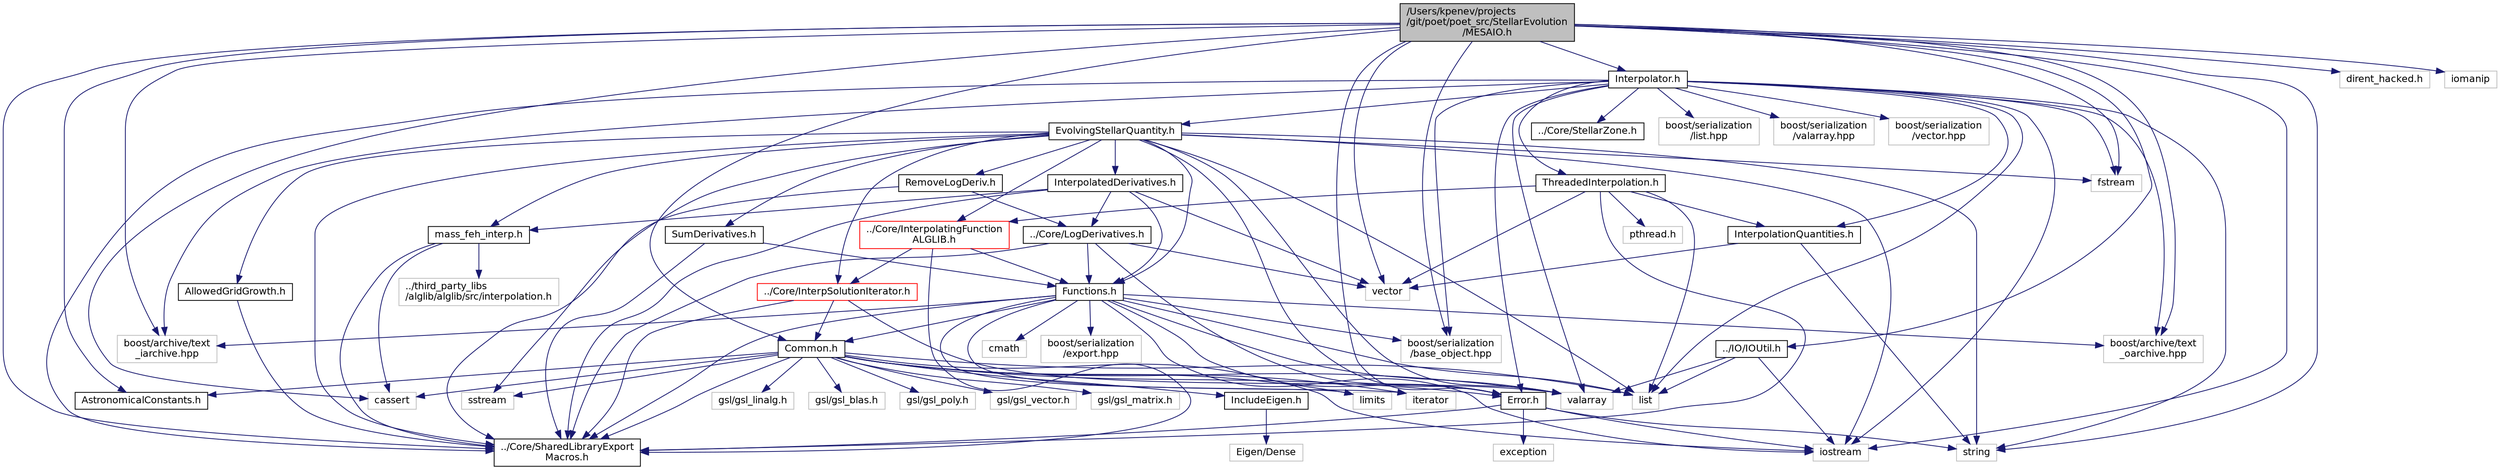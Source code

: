 digraph "/Users/kpenev/projects/git/poet/poet_src/StellarEvolution/MESAIO.h"
{
 // INTERACTIVE_SVG=YES
  edge [fontname="Helvetica",fontsize="12",labelfontname="Helvetica",labelfontsize="12"];
  node [fontname="Helvetica",fontsize="12",shape=record];
  Node0 [label="/Users/kpenev/projects\l/git/poet/poet_src/StellarEvolution\l/MESAIO.h",height=0.2,width=0.4,color="black", fillcolor="grey75", style="filled", fontcolor="black"];
  Node0 -> Node1 [color="midnightblue",fontsize="12",style="solid",fontname="Helvetica"];
  Node1 [label="../Core/SharedLibraryExport\lMacros.h",height=0.2,width=0.4,color="black", fillcolor="white", style="filled",URL="$SharedLibraryExportMacros_8h_source.html"];
  Node0 -> Node2 [color="midnightblue",fontsize="12",style="solid",fontname="Helvetica"];
  Node2 [label="Interpolator.h",height=0.2,width=0.4,color="black", fillcolor="white", style="filled",URL="$Interpolator_8h.html",tooltip="Defines the StellarEvolution class needed for interpolating among stellar evolution tracks..."];
  Node2 -> Node1 [color="midnightblue",fontsize="12",style="solid",fontname="Helvetica"];
  Node2 -> Node3 [color="midnightblue",fontsize="12",style="solid",fontname="Helvetica"];
  Node3 [label="EvolvingStellarQuantity.h",height=0.2,width=0.4,color="black", fillcolor="white", style="filled",URL="$EvolvingStellarQuantity_8h.html",tooltip="Declares a class implementing the intepolation of a single stellar quantity from stellar evolution tr..."];
  Node3 -> Node1 [color="midnightblue",fontsize="12",style="solid",fontname="Helvetica"];
  Node3 -> Node4 [color="midnightblue",fontsize="12",style="solid",fontname="Helvetica"];
  Node4 [label="AllowedGridGrowth.h",height=0.2,width=0.4,color="black", fillcolor="white", style="filled",URL="$AllowedGridGrowth_8h.html",tooltip="Declares & defines a class describing how the mass-[Fe/H] interpolation grid is allowed to grow..."];
  Node4 -> Node1 [color="midnightblue",fontsize="12",style="solid",fontname="Helvetica"];
  Node3 -> Node5 [color="midnightblue",fontsize="12",style="solid",fontname="Helvetica"];
  Node5 [label="RemoveLogDeriv.h",height=0.2,width=0.4,color="black", fillcolor="white", style="filled",URL="$RemoveLogDeriv_8h.html",tooltip="Declares a class to switch from logarithmic to linear derivative. "];
  Node5 -> Node1 [color="midnightblue",fontsize="12",style="solid",fontname="Helvetica"];
  Node5 -> Node6 [color="midnightblue",fontsize="12",style="solid",fontname="Helvetica"];
  Node6 [label="../Core/LogDerivatives.h",height=0.2,width=0.4,color="black", fillcolor="white", style="filled",URL="$LogDerivatives_8h.html",tooltip="Declares a class for differentiating functions of log(arg) w.r.t. arg. "];
  Node6 -> Node1 [color="midnightblue",fontsize="12",style="solid",fontname="Helvetica"];
  Node6 -> Node7 [color="midnightblue",fontsize="12",style="solid",fontname="Helvetica"];
  Node7 [label="Functions.h",height=0.2,width=0.4,color="black", fillcolor="white", style="filled",URL="$Functions_8h.html",tooltip="A hierarchy of classes representing functions. "];
  Node7 -> Node1 [color="midnightblue",fontsize="12",style="solid",fontname="Helvetica"];
  Node7 -> Node8 [color="midnightblue",fontsize="12",style="solid",fontname="Helvetica"];
  Node8 [label="Common.h",height=0.2,width=0.4,color="black", fillcolor="white", style="filled",URL="$Core_2Common_8h.html",tooltip="Declaration of some general purpose utilities. "];
  Node8 -> Node9 [color="midnightblue",fontsize="12",style="solid",fontname="Helvetica"];
  Node9 [label="list",height=0.2,width=0.4,color="grey75", fillcolor="white", style="filled"];
  Node8 -> Node10 [color="midnightblue",fontsize="12",style="solid",fontname="Helvetica"];
  Node10 [label="valarray",height=0.2,width=0.4,color="grey75", fillcolor="white", style="filled"];
  Node8 -> Node11 [color="midnightblue",fontsize="12",style="solid",fontname="Helvetica"];
  Node11 [label="limits",height=0.2,width=0.4,color="grey75", fillcolor="white", style="filled"];
  Node8 -> Node12 [color="midnightblue",fontsize="12",style="solid",fontname="Helvetica"];
  Node12 [label="sstream",height=0.2,width=0.4,color="grey75", fillcolor="white", style="filled"];
  Node8 -> Node13 [color="midnightblue",fontsize="12",style="solid",fontname="Helvetica"];
  Node13 [label="iostream",height=0.2,width=0.4,color="grey75", fillcolor="white", style="filled"];
  Node8 -> Node14 [color="midnightblue",fontsize="12",style="solid",fontname="Helvetica"];
  Node14 [label="iterator",height=0.2,width=0.4,color="grey75", fillcolor="white", style="filled"];
  Node8 -> Node15 [color="midnightblue",fontsize="12",style="solid",fontname="Helvetica"];
  Node15 [label="gsl/gsl_vector.h",height=0.2,width=0.4,color="grey75", fillcolor="white", style="filled"];
  Node8 -> Node16 [color="midnightblue",fontsize="12",style="solid",fontname="Helvetica"];
  Node16 [label="gsl/gsl_matrix.h",height=0.2,width=0.4,color="grey75", fillcolor="white", style="filled"];
  Node8 -> Node17 [color="midnightblue",fontsize="12",style="solid",fontname="Helvetica"];
  Node17 [label="gsl/gsl_linalg.h",height=0.2,width=0.4,color="grey75", fillcolor="white", style="filled"];
  Node8 -> Node18 [color="midnightblue",fontsize="12",style="solid",fontname="Helvetica"];
  Node18 [label="gsl/gsl_blas.h",height=0.2,width=0.4,color="grey75", fillcolor="white", style="filled"];
  Node8 -> Node19 [color="midnightblue",fontsize="12",style="solid",fontname="Helvetica"];
  Node19 [label="gsl/gsl_poly.h",height=0.2,width=0.4,color="grey75", fillcolor="white", style="filled"];
  Node8 -> Node20 [color="midnightblue",fontsize="12",style="solid",fontname="Helvetica"];
  Node20 [label="cassert",height=0.2,width=0.4,color="grey75", fillcolor="white", style="filled"];
  Node8 -> Node1 [color="midnightblue",fontsize="12",style="solid",fontname="Helvetica"];
  Node8 -> Node21 [color="midnightblue",fontsize="12",style="solid",fontname="Helvetica"];
  Node21 [label="Error.h",height=0.2,width=0.4,color="black", fillcolor="white", style="filled",URL="$Error_8h.html",tooltip="Defines the exception hierarchy used by this code. "];
  Node21 -> Node1 [color="midnightblue",fontsize="12",style="solid",fontname="Helvetica"];
  Node21 -> Node13 [color="midnightblue",fontsize="12",style="solid",fontname="Helvetica"];
  Node21 -> Node22 [color="midnightblue",fontsize="12",style="solid",fontname="Helvetica"];
  Node22 [label="exception",height=0.2,width=0.4,color="grey75", fillcolor="white", style="filled"];
  Node21 -> Node23 [color="midnightblue",fontsize="12",style="solid",fontname="Helvetica"];
  Node23 [label="string",height=0.2,width=0.4,color="grey75", fillcolor="white", style="filled"];
  Node8 -> Node24 [color="midnightblue",fontsize="12",style="solid",fontname="Helvetica"];
  Node24 [label="AstronomicalConstants.h",height=0.2,width=0.4,color="black", fillcolor="white", style="filled",URL="$AstronomicalConstants_8h.html",tooltip="Defines various astronomical constants. "];
  Node8 -> Node25 [color="midnightblue",fontsize="12",style="solid",fontname="Helvetica"];
  Node25 [label="IncludeEigen.h",height=0.2,width=0.4,color="black", fillcolor="white", style="filled",URL="$IncludeEigen_8h_source.html"];
  Node25 -> Node26 [color="midnightblue",fontsize="12",style="solid",fontname="Helvetica"];
  Node26 [label="Eigen/Dense",height=0.2,width=0.4,color="grey75", fillcolor="white", style="filled"];
  Node7 -> Node21 [color="midnightblue",fontsize="12",style="solid",fontname="Helvetica"];
  Node7 -> Node27 [color="midnightblue",fontsize="12",style="solid",fontname="Helvetica"];
  Node27 [label="cmath",height=0.2,width=0.4,color="grey75", fillcolor="white", style="filled"];
  Node7 -> Node11 [color="midnightblue",fontsize="12",style="solid",fontname="Helvetica"];
  Node7 -> Node10 [color="midnightblue",fontsize="12",style="solid",fontname="Helvetica"];
  Node7 -> Node9 [color="midnightblue",fontsize="12",style="solid",fontname="Helvetica"];
  Node7 -> Node14 [color="midnightblue",fontsize="12",style="solid",fontname="Helvetica"];
  Node7 -> Node13 [color="midnightblue",fontsize="12",style="solid",fontname="Helvetica"];
  Node7 -> Node28 [color="midnightblue",fontsize="12",style="solid",fontname="Helvetica"];
  Node28 [label="boost/serialization\l/base_object.hpp",height=0.2,width=0.4,color="grey75", fillcolor="white", style="filled"];
  Node7 -> Node29 [color="midnightblue",fontsize="12",style="solid",fontname="Helvetica"];
  Node29 [label="boost/archive/text\l_oarchive.hpp",height=0.2,width=0.4,color="grey75", fillcolor="white", style="filled"];
  Node7 -> Node30 [color="midnightblue",fontsize="12",style="solid",fontname="Helvetica"];
  Node30 [label="boost/archive/text\l_iarchive.hpp",height=0.2,width=0.4,color="grey75", fillcolor="white", style="filled"];
  Node7 -> Node31 [color="midnightblue",fontsize="12",style="solid",fontname="Helvetica"];
  Node31 [label="boost/serialization\l/export.hpp",height=0.2,width=0.4,color="grey75", fillcolor="white", style="filled"];
  Node6 -> Node21 [color="midnightblue",fontsize="12",style="solid",fontname="Helvetica"];
  Node6 -> Node32 [color="midnightblue",fontsize="12",style="solid",fontname="Helvetica"];
  Node32 [label="vector",height=0.2,width=0.4,color="grey75", fillcolor="white", style="filled"];
  Node3 -> Node33 [color="midnightblue",fontsize="12",style="solid",fontname="Helvetica"];
  Node33 [label="SumDerivatives.h",height=0.2,width=0.4,color="black", fillcolor="white", style="filled",URL="$SumDerivatives_8h.html",tooltip="Declares & defines a class for the derivative of a quantity which is the sum of two other quantities..."];
  Node33 -> Node1 [color="midnightblue",fontsize="12",style="solid",fontname="Helvetica"];
  Node33 -> Node7 [color="midnightblue",fontsize="12",style="solid",fontname="Helvetica"];
  Node3 -> Node34 [color="midnightblue",fontsize="12",style="solid",fontname="Helvetica"];
  Node34 [label="InterpolatedDerivatives.h",height=0.2,width=0.4,color="black", fillcolor="white", style="filled",URL="$InterpolatedDerivatives_8h_source.html"];
  Node34 -> Node1 [color="midnightblue",fontsize="12",style="solid",fontname="Helvetica"];
  Node34 -> Node35 [color="midnightblue",fontsize="12",style="solid",fontname="Helvetica"];
  Node35 [label="mass_feh_interp.h",height=0.2,width=0.4,color="black", fillcolor="white", style="filled",URL="$mass__feh__interp_8h.html",tooltip="Define a single function performing mass-[Fe/H] interpolations. "];
  Node35 -> Node1 [color="midnightblue",fontsize="12",style="solid",fontname="Helvetica"];
  Node35 -> Node36 [color="midnightblue",fontsize="12",style="solid",fontname="Helvetica"];
  Node36 [label="../third_party_libs\l/alglib/alglib/src/interpolation.h",height=0.2,width=0.4,color="grey75", fillcolor="white", style="filled"];
  Node35 -> Node20 [color="midnightblue",fontsize="12",style="solid",fontname="Helvetica"];
  Node34 -> Node6 [color="midnightblue",fontsize="12",style="solid",fontname="Helvetica"];
  Node34 -> Node7 [color="midnightblue",fontsize="12",style="solid",fontname="Helvetica"];
  Node34 -> Node32 [color="midnightblue",fontsize="12",style="solid",fontname="Helvetica"];
  Node3 -> Node35 [color="midnightblue",fontsize="12",style="solid",fontname="Helvetica"];
  Node3 -> Node7 [color="midnightblue",fontsize="12",style="solid",fontname="Helvetica"];
  Node3 -> Node37 [color="midnightblue",fontsize="12",style="solid",fontname="Helvetica"];
  Node37 [label="../Core/InterpSolutionIterator.h",height=0.2,width=0.4,color="red", fillcolor="white", style="filled",URL="$InterpSolutionIterator_8h_source.html"];
  Node37 -> Node1 [color="midnightblue",fontsize="12",style="solid",fontname="Helvetica"];
  Node37 -> Node8 [color="midnightblue",fontsize="12",style="solid",fontname="Helvetica"];
  Node37 -> Node10 [color="midnightblue",fontsize="12",style="solid",fontname="Helvetica"];
  Node3 -> Node39 [color="midnightblue",fontsize="12",style="solid",fontname="Helvetica"];
  Node39 [label="../Core/InterpolatingFunction\lALGLIB.h",height=0.2,width=0.4,color="red", fillcolor="white", style="filled",URL="$InterpolatingFunctionALGLIB_8h_source.html"];
  Node39 -> Node1 [color="midnightblue",fontsize="12",style="solid",fontname="Helvetica"];
  Node39 -> Node7 [color="midnightblue",fontsize="12",style="solid",fontname="Helvetica"];
  Node39 -> Node37 [color="midnightblue",fontsize="12",style="solid",fontname="Helvetica"];
  Node3 -> Node21 [color="midnightblue",fontsize="12",style="solid",fontname="Helvetica"];
  Node3 -> Node10 [color="midnightblue",fontsize="12",style="solid",fontname="Helvetica"];
  Node3 -> Node9 [color="midnightblue",fontsize="12",style="solid",fontname="Helvetica"];
  Node3 -> Node23 [color="midnightblue",fontsize="12",style="solid",fontname="Helvetica"];
  Node3 -> Node13 [color="midnightblue",fontsize="12",style="solid",fontname="Helvetica"];
  Node3 -> Node40 [color="midnightblue",fontsize="12",style="solid",fontname="Helvetica"];
  Node40 [label="fstream",height=0.2,width=0.4,color="grey75", fillcolor="white", style="filled"];
  Node3 -> Node12 [color="midnightblue",fontsize="12",style="solid",fontname="Helvetica"];
  Node2 -> Node41 [color="midnightblue",fontsize="12",style="solid",fontname="Helvetica"];
  Node41 [label="InterpolationQuantities.h",height=0.2,width=0.4,color="black", fillcolor="white", style="filled",URL="$InterpolationQuantities_8h.html",tooltip="Defines constant to serve as identifier of the various quantities handled by the stellar evolution in..."];
  Node41 -> Node32 [color="midnightblue",fontsize="12",style="solid",fontname="Helvetica"];
  Node41 -> Node23 [color="midnightblue",fontsize="12",style="solid",fontname="Helvetica"];
  Node2 -> Node42 [color="midnightblue",fontsize="12",style="solid",fontname="Helvetica"];
  Node42 [label="ThreadedInterpolation.h",height=0.2,width=0.4,color="black", fillcolor="white", style="filled",URL="$ThreadedInterpolation_8h.html",tooltip="Declaration of a class that handles multithreaded stellar evolution interpolation. "];
  Node42 -> Node1 [color="midnightblue",fontsize="12",style="solid",fontname="Helvetica"];
  Node42 -> Node41 [color="midnightblue",fontsize="12",style="solid",fontname="Helvetica"];
  Node42 -> Node39 [color="midnightblue",fontsize="12",style="solid",fontname="Helvetica"];
  Node42 -> Node43 [color="midnightblue",fontsize="12",style="solid",fontname="Helvetica"];
  Node43 [label="pthread.h",height=0.2,width=0.4,color="grey75", fillcolor="white", style="filled"];
  Node42 -> Node32 [color="midnightblue",fontsize="12",style="solid",fontname="Helvetica"];
  Node42 -> Node9 [color="midnightblue",fontsize="12",style="solid",fontname="Helvetica"];
  Node2 -> Node44 [color="midnightblue",fontsize="12",style="solid",fontname="Helvetica"];
  Node44 [label="../Core/StellarZone.h",height=0.2,width=0.4,color="black", fillcolor="white", style="filled",URL="$StellarZone_8h.html",tooltip="Defines tags for the stellar zone. "];
  Node2 -> Node21 [color="midnightblue",fontsize="12",style="solid",fontname="Helvetica"];
  Node2 -> Node10 [color="midnightblue",fontsize="12",style="solid",fontname="Helvetica"];
  Node2 -> Node9 [color="midnightblue",fontsize="12",style="solid",fontname="Helvetica"];
  Node2 -> Node23 [color="midnightblue",fontsize="12",style="solid",fontname="Helvetica"];
  Node2 -> Node13 [color="midnightblue",fontsize="12",style="solid",fontname="Helvetica"];
  Node2 -> Node40 [color="midnightblue",fontsize="12",style="solid",fontname="Helvetica"];
  Node2 -> Node29 [color="midnightblue",fontsize="12",style="solid",fontname="Helvetica"];
  Node2 -> Node30 [color="midnightblue",fontsize="12",style="solid",fontname="Helvetica"];
  Node2 -> Node28 [color="midnightblue",fontsize="12",style="solid",fontname="Helvetica"];
  Node2 -> Node45 [color="midnightblue",fontsize="12",style="solid",fontname="Helvetica"];
  Node45 [label="boost/serialization\l/list.hpp",height=0.2,width=0.4,color="grey75", fillcolor="white", style="filled"];
  Node2 -> Node46 [color="midnightblue",fontsize="12",style="solid",fontname="Helvetica"];
  Node46 [label="boost/serialization\l/valarray.hpp",height=0.2,width=0.4,color="grey75", fillcolor="white", style="filled"];
  Node2 -> Node47 [color="midnightblue",fontsize="12",style="solid",fontname="Helvetica"];
  Node47 [label="boost/serialization\l/vector.hpp",height=0.2,width=0.4,color="grey75", fillcolor="white", style="filled"];
  Node0 -> Node48 [color="midnightblue",fontsize="12",style="solid",fontname="Helvetica"];
  Node48 [label="../IO/IOUtil.h",height=0.2,width=0.4,color="black", fillcolor="white", style="filled",URL="$IOUtil_8h_source.html"];
  Node48 -> Node13 [color="midnightblue",fontsize="12",style="solid",fontname="Helvetica"];
  Node48 -> Node10 [color="midnightblue",fontsize="12",style="solid",fontname="Helvetica"];
  Node48 -> Node9 [color="midnightblue",fontsize="12",style="solid",fontname="Helvetica"];
  Node0 -> Node8 [color="midnightblue",fontsize="12",style="solid",fontname="Helvetica"];
  Node0 -> Node24 [color="midnightblue",fontsize="12",style="solid",fontname="Helvetica"];
  Node0 -> Node21 [color="midnightblue",fontsize="12",style="solid",fontname="Helvetica"];
  Node0 -> Node49 [color="midnightblue",fontsize="12",style="solid",fontname="Helvetica"];
  Node49 [label="dirent_hacked.h",height=0.2,width=0.4,color="grey75", fillcolor="white", style="filled"];
  Node0 -> Node13 [color="midnightblue",fontsize="12",style="solid",fontname="Helvetica"];
  Node0 -> Node50 [color="midnightblue",fontsize="12",style="solid",fontname="Helvetica"];
  Node50 [label="iomanip",height=0.2,width=0.4,color="grey75", fillcolor="white", style="filled"];
  Node0 -> Node40 [color="midnightblue",fontsize="12",style="solid",fontname="Helvetica"];
  Node0 -> Node23 [color="midnightblue",fontsize="12",style="solid",fontname="Helvetica"];
  Node0 -> Node20 [color="midnightblue",fontsize="12",style="solid",fontname="Helvetica"];
  Node0 -> Node32 [color="midnightblue",fontsize="12",style="solid",fontname="Helvetica"];
  Node0 -> Node29 [color="midnightblue",fontsize="12",style="solid",fontname="Helvetica"];
  Node0 -> Node30 [color="midnightblue",fontsize="12",style="solid",fontname="Helvetica"];
  Node0 -> Node28 [color="midnightblue",fontsize="12",style="solid",fontname="Helvetica"];
}
